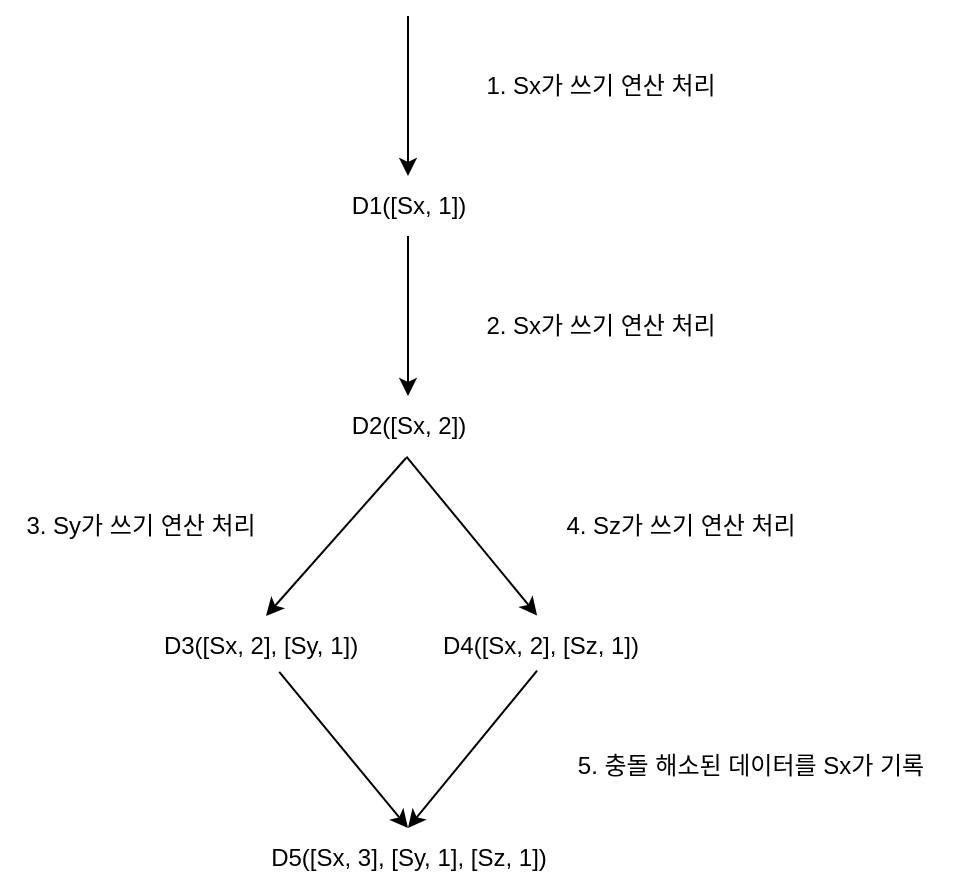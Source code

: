 <mxfile version="26.0.16">
  <diagram name="페이지-1" id="_U9PC9dXWjT8wsZpJU9C">
    <mxGraphModel dx="989" dy="532" grid="1" gridSize="10" guides="1" tooltips="1" connect="1" arrows="1" fold="1" page="1" pageScale="1" pageWidth="827" pageHeight="1169" math="0" shadow="0">
      <root>
        <mxCell id="0" />
        <mxCell id="1" parent="0" />
        <mxCell id="wW_XgSyNMcar4sYFSDHJ-5" value="" style="edgeStyle=orthogonalEdgeStyle;rounded=0;orthogonalLoop=1;jettySize=auto;html=1;endArrow=none;startFill=1;startArrow=classic;" edge="1" parent="1" source="wW_XgSyNMcar4sYFSDHJ-3">
          <mxGeometry relative="1" as="geometry">
            <mxPoint x="414" y="60" as="targetPoint" />
          </mxGeometry>
        </mxCell>
        <mxCell id="wW_XgSyNMcar4sYFSDHJ-7" value="" style="edgeStyle=orthogonalEdgeStyle;rounded=0;orthogonalLoop=1;jettySize=auto;html=1;" edge="1" parent="1" source="wW_XgSyNMcar4sYFSDHJ-3" target="wW_XgSyNMcar4sYFSDHJ-6">
          <mxGeometry relative="1" as="geometry" />
        </mxCell>
        <mxCell id="wW_XgSyNMcar4sYFSDHJ-3" value="D1([Sx, 1])" style="text;html=1;align=center;verticalAlign=middle;resizable=0;points=[];autosize=1;strokeColor=none;fillColor=none;" vertex="1" parent="1">
          <mxGeometry x="374" y="140" width="80" height="30" as="geometry" />
        </mxCell>
        <mxCell id="wW_XgSyNMcar4sYFSDHJ-6" value="D2([Sx, 2])" style="text;html=1;align=center;verticalAlign=middle;resizable=0;points=[];autosize=1;strokeColor=none;fillColor=none;" vertex="1" parent="1">
          <mxGeometry x="374" y="250" width="80" height="30" as="geometry" />
        </mxCell>
        <mxCell id="wW_XgSyNMcar4sYFSDHJ-8" value="D3([Sx, 2], [Sy, 1])" style="text;html=1;align=center;verticalAlign=middle;resizable=0;points=[];autosize=1;strokeColor=none;fillColor=none;" vertex="1" parent="1">
          <mxGeometry x="280" y="360" width="120" height="30" as="geometry" />
        </mxCell>
        <mxCell id="wW_XgSyNMcar4sYFSDHJ-9" value="D4([Sx, 2], [Sz, 1])" style="text;html=1;align=center;verticalAlign=middle;resizable=0;points=[];autosize=1;strokeColor=none;fillColor=none;" vertex="1" parent="1">
          <mxGeometry x="420" y="360" width="120" height="30" as="geometry" />
        </mxCell>
        <mxCell id="wW_XgSyNMcar4sYFSDHJ-10" value="" style="endArrow=classic;html=1;rounded=0;entryX=0.525;entryY=0;entryDx=0;entryDy=0;entryPerimeter=0;exitX=0.488;exitY=1.033;exitDx=0;exitDy=0;exitPerimeter=0;" edge="1" parent="1" source="wW_XgSyNMcar4sYFSDHJ-6" target="wW_XgSyNMcar4sYFSDHJ-8">
          <mxGeometry width="50" height="50" relative="1" as="geometry">
            <mxPoint x="410" y="300" as="sourcePoint" />
            <mxPoint x="440" y="370" as="targetPoint" />
          </mxGeometry>
        </mxCell>
        <mxCell id="wW_XgSyNMcar4sYFSDHJ-11" value="" style="endArrow=classic;html=1;rounded=0;exitX=0.49;exitY=1.009;exitDx=0;exitDy=0;exitPerimeter=0;entryX=0.488;entryY=-0.009;entryDx=0;entryDy=0;entryPerimeter=0;" edge="1" parent="1" source="wW_XgSyNMcar4sYFSDHJ-6" target="wW_XgSyNMcar4sYFSDHJ-9">
          <mxGeometry width="50" height="50" relative="1" as="geometry">
            <mxPoint x="390" y="420" as="sourcePoint" />
            <mxPoint x="440" y="370" as="targetPoint" />
          </mxGeometry>
        </mxCell>
        <mxCell id="wW_XgSyNMcar4sYFSDHJ-21" value="D5([Sx, 3], [Sy, 1], [Sz, 1])" style="text;html=1;align=center;verticalAlign=middle;resizable=0;points=[];autosize=1;strokeColor=none;fillColor=none;" vertex="1" parent="1">
          <mxGeometry x="334" y="466" width="160" height="30" as="geometry" />
        </mxCell>
        <mxCell id="wW_XgSyNMcar4sYFSDHJ-22" value="" style="endArrow=classic;html=1;rounded=0;exitX=0.58;exitY=0.933;exitDx=0;exitDy=0;exitPerimeter=0;entryX=0.5;entryY=-0.033;entryDx=0;entryDy=0;entryPerimeter=0;" edge="1" parent="1" source="wW_XgSyNMcar4sYFSDHJ-8">
          <mxGeometry width="50" height="50" relative="1" as="geometry">
            <mxPoint x="327" y="387" as="sourcePoint" />
            <mxPoint x="414" y="466" as="targetPoint" />
          </mxGeometry>
        </mxCell>
        <mxCell id="wW_XgSyNMcar4sYFSDHJ-23" value="" style="endArrow=classic;html=1;rounded=0;entryX=0.525;entryY=0;entryDx=0;entryDy=0;entryPerimeter=0;exitX=0.488;exitY=0.91;exitDx=0;exitDy=0;exitPerimeter=0;" edge="1" parent="1" source="wW_XgSyNMcar4sYFSDHJ-9">
          <mxGeometry width="50" height="50" relative="1" as="geometry">
            <mxPoint x="504" y="387" as="sourcePoint" />
            <mxPoint x="414" y="466" as="targetPoint" />
          </mxGeometry>
        </mxCell>
        <mxCell id="wW_XgSyNMcar4sYFSDHJ-24" value="1. Sx가 쓰기 연산 처리" style="text;html=1;align=center;verticalAlign=middle;resizable=0;points=[];autosize=1;strokeColor=none;fillColor=none;" vertex="1" parent="1">
          <mxGeometry x="440" y="80" width="140" height="30" as="geometry" />
        </mxCell>
        <mxCell id="wW_XgSyNMcar4sYFSDHJ-25" value="2. Sx가 쓰기 연산 처리" style="text;html=1;align=center;verticalAlign=middle;resizable=0;points=[];autosize=1;strokeColor=none;fillColor=none;" vertex="1" parent="1">
          <mxGeometry x="440" y="200" width="140" height="30" as="geometry" />
        </mxCell>
        <mxCell id="wW_XgSyNMcar4sYFSDHJ-26" value="3. Sy가 쓰기 연산 처리" style="text;html=1;align=center;verticalAlign=middle;resizable=0;points=[];autosize=1;strokeColor=none;fillColor=none;" vertex="1" parent="1">
          <mxGeometry x="210" y="300" width="140" height="30" as="geometry" />
        </mxCell>
        <mxCell id="wW_XgSyNMcar4sYFSDHJ-27" value="4. Sz가 쓰기 연산 처리" style="text;html=1;align=center;verticalAlign=middle;resizable=0;points=[];autosize=1;strokeColor=none;fillColor=none;" vertex="1" parent="1">
          <mxGeometry x="480" y="300" width="140" height="30" as="geometry" />
        </mxCell>
        <mxCell id="wW_XgSyNMcar4sYFSDHJ-28" value="&lt;span style=&quot;background-color: transparent; color: light-dark(rgb(0, 0, 0), rgb(255, 255, 255));&quot;&gt;5&lt;/span&gt;&lt;span style=&quot;background-color: transparent; color: light-dark(rgb(0, 0, 0), rgb(255, 255, 255));&quot;&gt;. 충돌 해소된 데이터를 Sx가 기록&lt;/span&gt;" style="text;html=1;align=center;verticalAlign=middle;resizable=0;points=[];autosize=1;strokeColor=none;fillColor=none;" vertex="1" parent="1">
          <mxGeometry x="480" y="420" width="210" height="30" as="geometry" />
        </mxCell>
      </root>
    </mxGraphModel>
  </diagram>
</mxfile>
